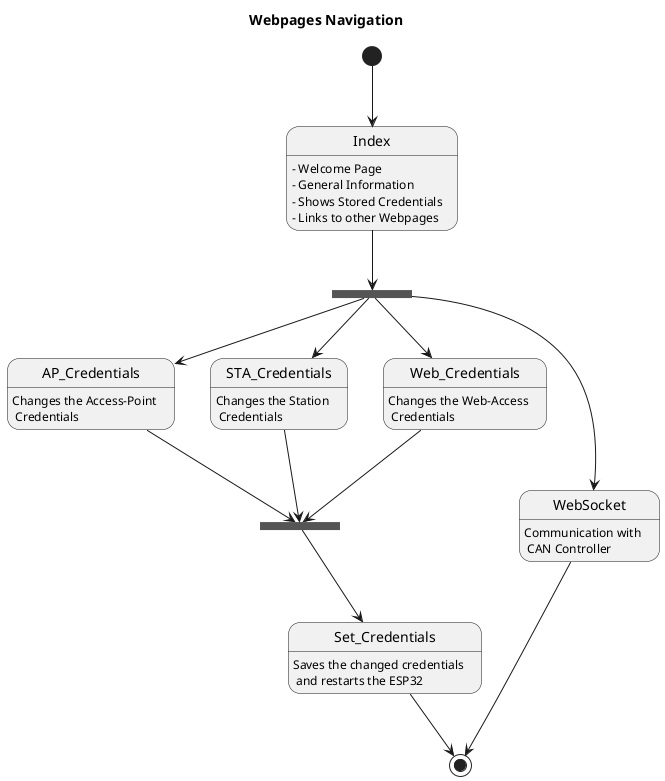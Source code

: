 @startuml

Title Webpages Navigation

[*] --> Index
Index : - Welcome Page
Index : - General Information
Index : - Shows Stored Credentials
Index : - Links to other Webpages

state Index_fork <<fork>>
    Index --> Index_fork

    Index_fork --> AP_Credentials
    Index_fork --> STA_Credentials
    Index_fork --> Web_Credentials

    Index_fork --> WebSocket
    WebSocket --> [*]

    AP_Credentials : Changes the Access-Point \n Credentials
    STA_Credentials : Changes the Station \n Credentials
    Web_Credentials : Changes the Web-Access \n Credentials
    WebSocket : Communication with \n CAN Controller


state Set_Credentials_fork <<fork>>
    AP_Credentials --> Set_Credentials_fork
    STA_Credentials --> Set_Credentials_fork
    Web_Credentials --> Set_Credentials_fork

    Set_Credentials_fork --> Set_Credentials

    Set_Credentials --> [*]

    Set_Credentials : Saves the changed credentials \n and restarts the ESP32

@enduml